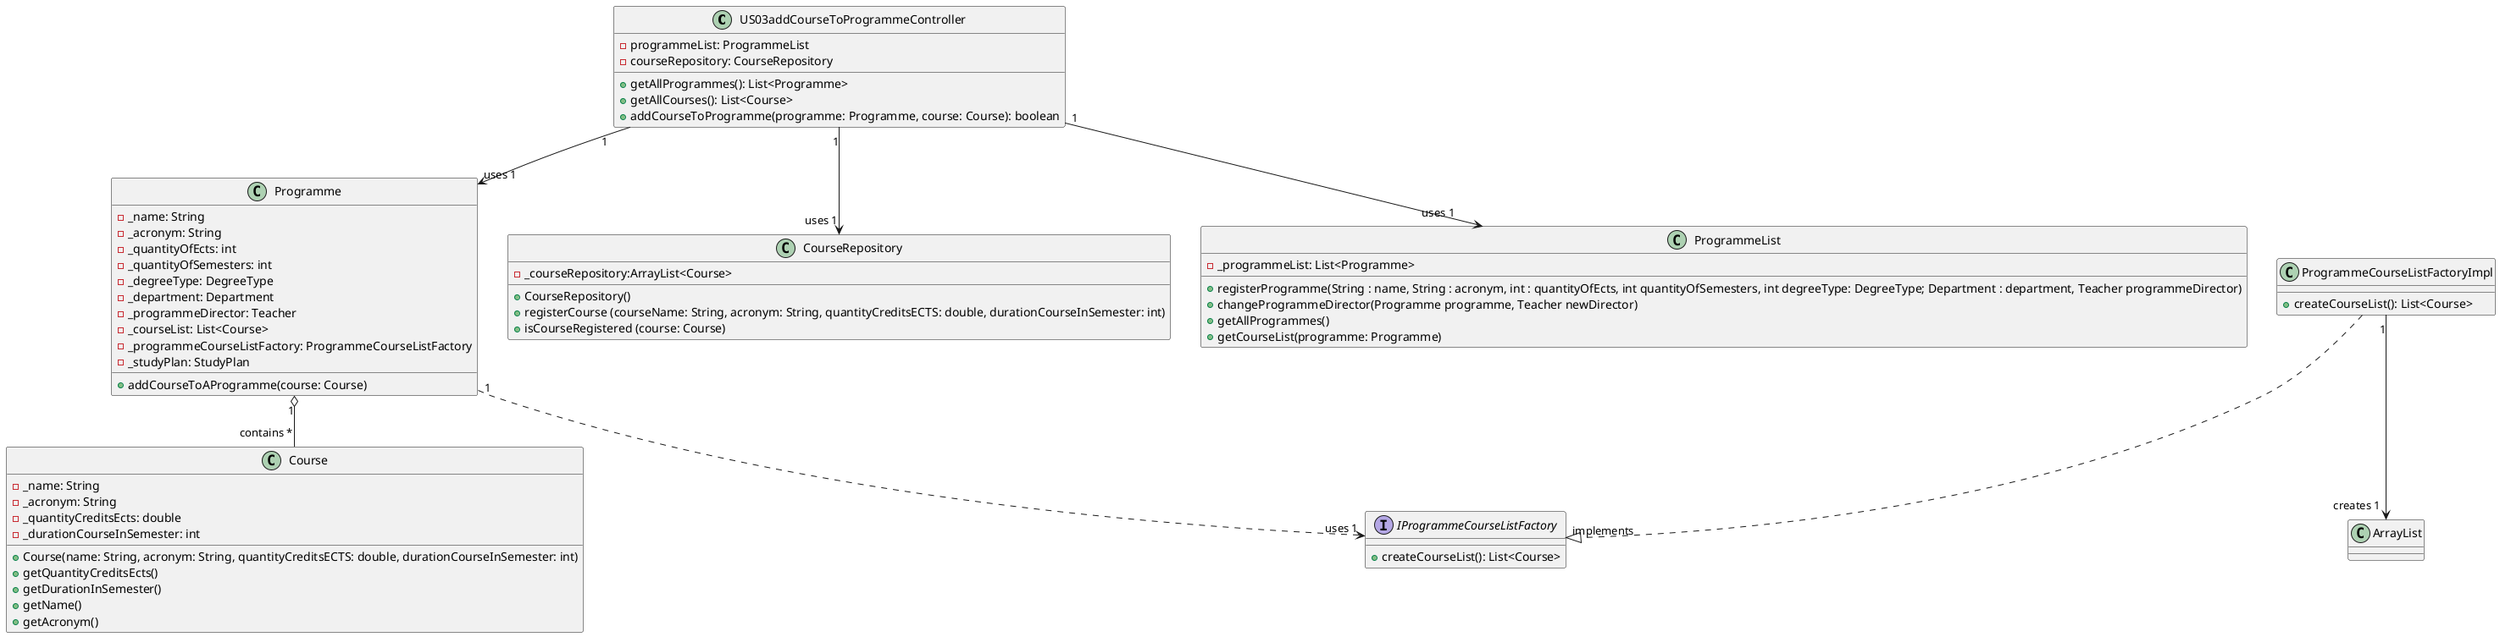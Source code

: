@startuml
'https://plantuml.com/class-diagram

class US03addCourseToProgrammeController {
    - programmeList: ProgrammeList
    - courseRepository: CourseRepository
    + getAllProgrammes(): List<Programme>
    + getAllCourses(): List<Course>
    + addCourseToProgramme(programme: Programme, course: Course): boolean
}
class Programme {
    - _name: String
    - _acronym: String
    - _quantityOfEcts: int
    - _quantityOfSemesters: int
    - _degreeType: DegreeType
    - _department: Department
    - _programmeDirector: Teacher
    - _courseList: List<Course>
    - _programmeCourseListFactory: ProgrammeCourseListFactory
    - _studyPlan: StudyPlan
    + addCourseToAProgramme(course: Course)
}
class ProgrammeCourseListFactoryImpl {
    + createCourseList(): List<Course>
}

interface IProgrammeCourseListFactory {
    + createCourseList(): List<Course>
}

class CourseRepository {
    -_courseRepository:ArrayList<Course>
    +CourseRepository()
    +registerCourse (courseName: String, acronym: String, quantityCreditsECTS: double, durationCourseInSemester: int)
    +isCourseRegistered (course: Course)
}

class ProgrammeList {
     -_programmeList: List<Programme>
     +registerProgramme(String : name, String : acronym, int : quantityOfEcts, int quantityOfSemesters, int degreeType: DegreeType; Department : department, Teacher programmeDirector)
     +changeProgrammeDirector(Programme programme, Teacher newDirector)
     +getAllProgrammes()
     +getCourseList(programme: Programme)
}

class Course {
    -_name: String
    -_acronym: String
    -_quantityCreditsEcts: double
    -_durationCourseInSemester: int
    +Course(name: String, acronym: String, quantityCreditsECTS: double, durationCourseInSemester: int)
    +getQuantityCreditsEcts()
    +getDurationInSemester()
    +getName()
    +getAcronym()
}



class ArrayList {
}



US03addCourseToProgrammeController "1" --> "uses 1" Programme
US03addCourseToProgrammeController "1" --> "uses 1" CourseRepository
US03addCourseToProgrammeController "1" --> "uses 1" ProgrammeList
ProgrammeCourseListFactoryImpl ..|> "implements" IProgrammeCourseListFactory
Programme "1" ..> "uses 1" IProgrammeCourseListFactory
ProgrammeCourseListFactoryImpl "1" --> "creates 1" ArrayList
Programme "1" o-- "contains *" Course

@enduml